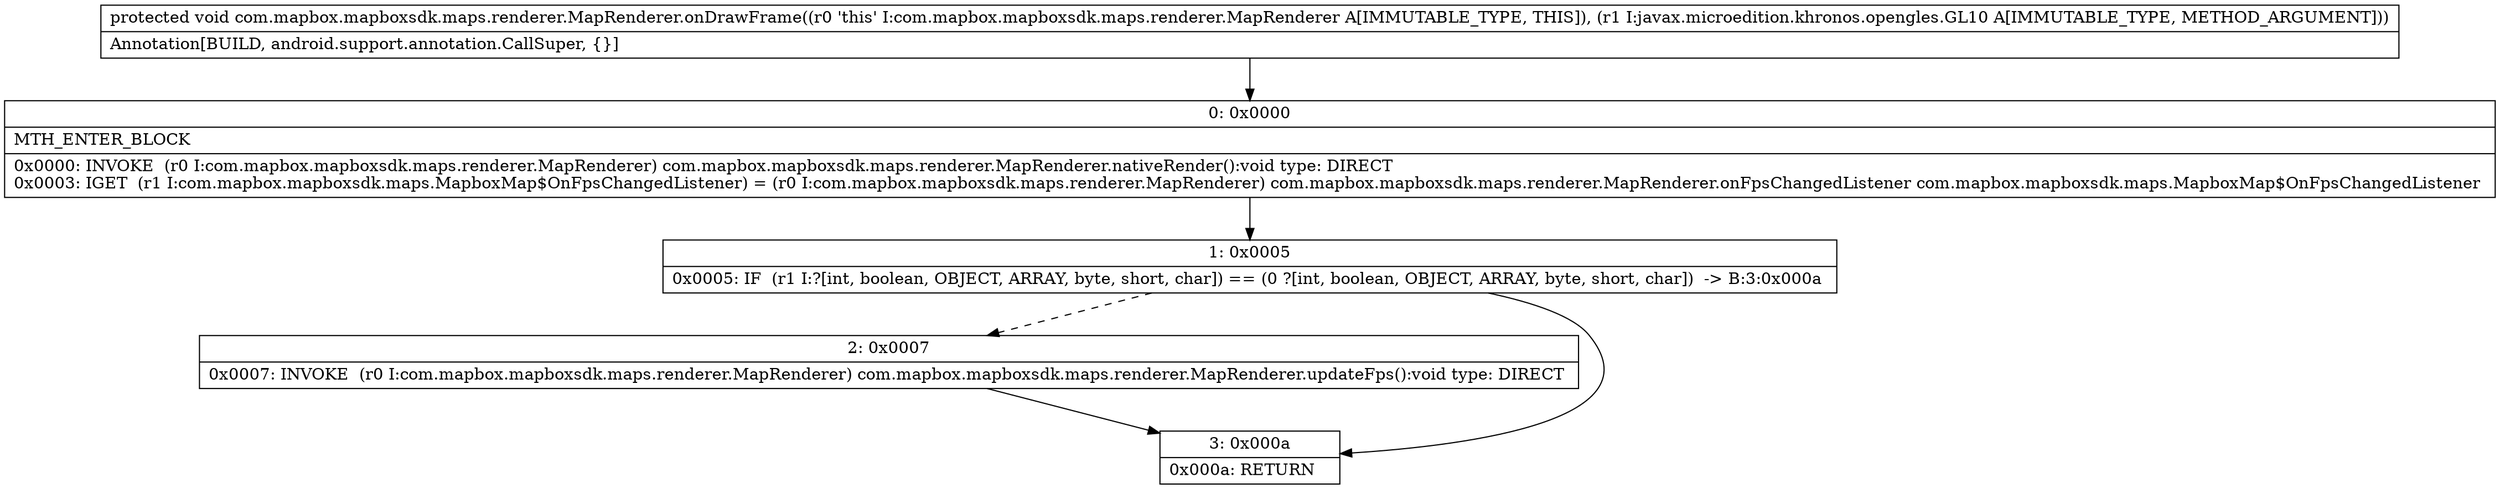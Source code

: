 digraph "CFG forcom.mapbox.mapboxsdk.maps.renderer.MapRenderer.onDrawFrame(Ljavax\/microedition\/khronos\/opengles\/GL10;)V" {
Node_0 [shape=record,label="{0\:\ 0x0000|MTH_ENTER_BLOCK\l|0x0000: INVOKE  (r0 I:com.mapbox.mapboxsdk.maps.renderer.MapRenderer) com.mapbox.mapboxsdk.maps.renderer.MapRenderer.nativeRender():void type: DIRECT \l0x0003: IGET  (r1 I:com.mapbox.mapboxsdk.maps.MapboxMap$OnFpsChangedListener) = (r0 I:com.mapbox.mapboxsdk.maps.renderer.MapRenderer) com.mapbox.mapboxsdk.maps.renderer.MapRenderer.onFpsChangedListener com.mapbox.mapboxsdk.maps.MapboxMap$OnFpsChangedListener \l}"];
Node_1 [shape=record,label="{1\:\ 0x0005|0x0005: IF  (r1 I:?[int, boolean, OBJECT, ARRAY, byte, short, char]) == (0 ?[int, boolean, OBJECT, ARRAY, byte, short, char])  \-\> B:3:0x000a \l}"];
Node_2 [shape=record,label="{2\:\ 0x0007|0x0007: INVOKE  (r0 I:com.mapbox.mapboxsdk.maps.renderer.MapRenderer) com.mapbox.mapboxsdk.maps.renderer.MapRenderer.updateFps():void type: DIRECT \l}"];
Node_3 [shape=record,label="{3\:\ 0x000a|0x000a: RETURN   \l}"];
MethodNode[shape=record,label="{protected void com.mapbox.mapboxsdk.maps.renderer.MapRenderer.onDrawFrame((r0 'this' I:com.mapbox.mapboxsdk.maps.renderer.MapRenderer A[IMMUTABLE_TYPE, THIS]), (r1 I:javax.microedition.khronos.opengles.GL10 A[IMMUTABLE_TYPE, METHOD_ARGUMENT]))  | Annotation[BUILD, android.support.annotation.CallSuper, \{\}]\l}"];
MethodNode -> Node_0;
Node_0 -> Node_1;
Node_1 -> Node_2[style=dashed];
Node_1 -> Node_3;
Node_2 -> Node_3;
}

